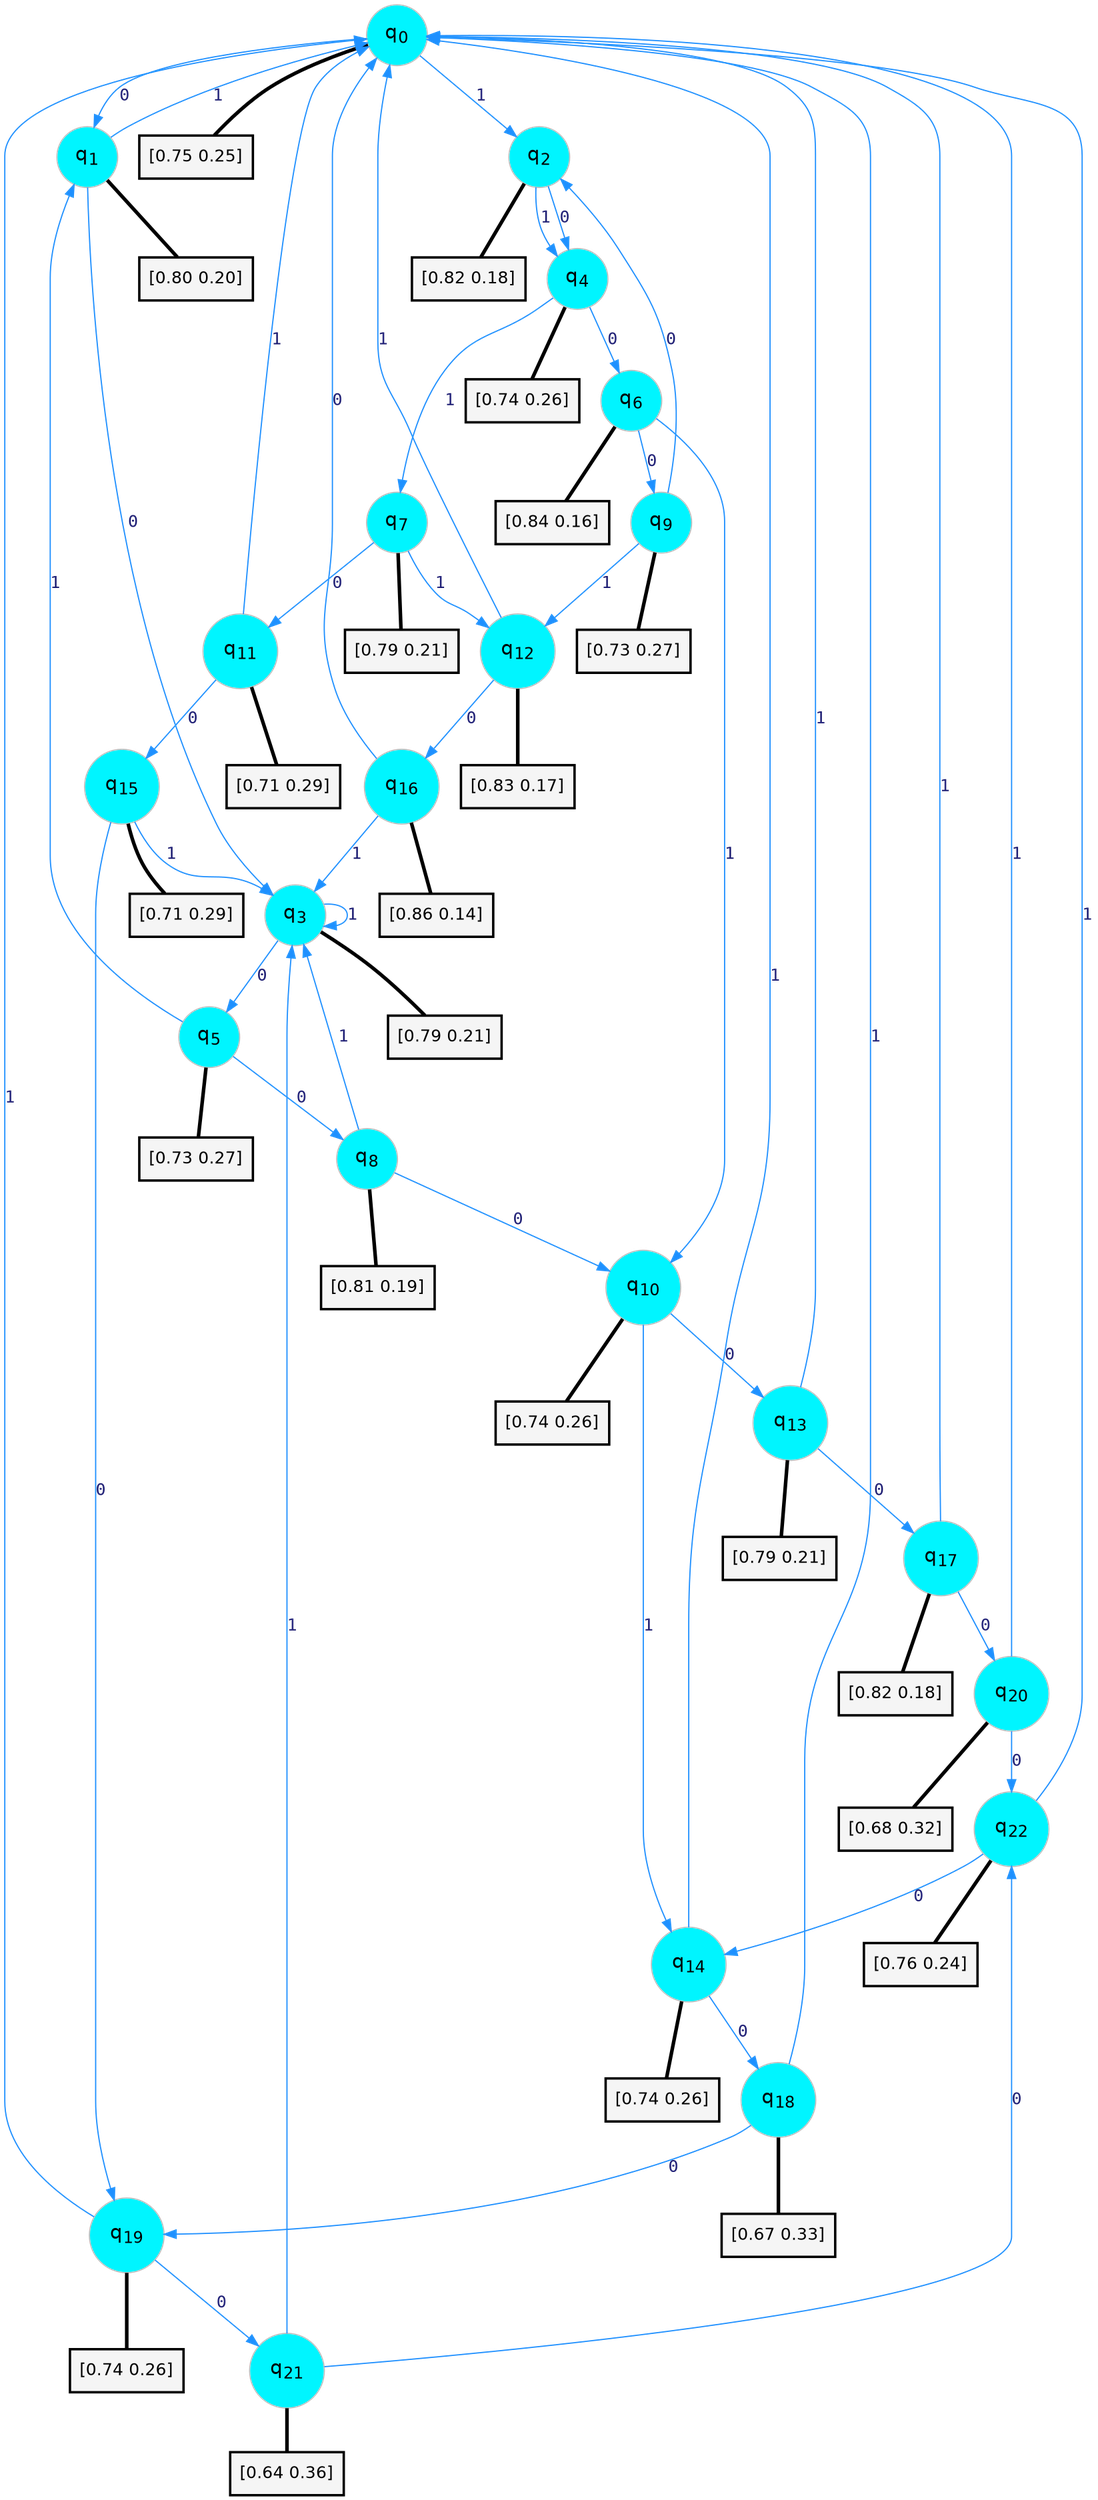 digraph G {
graph [
bgcolor=transparent, dpi=300, rankdir=TD, size="40,25"];
node [
color=gray, fillcolor=turquoise1, fontcolor=black, fontname=Helvetica, fontsize=16, fontweight=bold, shape=circle, style=filled];
edge [
arrowsize=1, color=dodgerblue1, fontcolor=midnightblue, fontname=courier, fontweight=bold, penwidth=1, style=solid, weight=20];
0[label=<q<SUB>0</SUB>>];
1[label=<q<SUB>1</SUB>>];
2[label=<q<SUB>2</SUB>>];
3[label=<q<SUB>3</SUB>>];
4[label=<q<SUB>4</SUB>>];
5[label=<q<SUB>5</SUB>>];
6[label=<q<SUB>6</SUB>>];
7[label=<q<SUB>7</SUB>>];
8[label=<q<SUB>8</SUB>>];
9[label=<q<SUB>9</SUB>>];
10[label=<q<SUB>10</SUB>>];
11[label=<q<SUB>11</SUB>>];
12[label=<q<SUB>12</SUB>>];
13[label=<q<SUB>13</SUB>>];
14[label=<q<SUB>14</SUB>>];
15[label=<q<SUB>15</SUB>>];
16[label=<q<SUB>16</SUB>>];
17[label=<q<SUB>17</SUB>>];
18[label=<q<SUB>18</SUB>>];
19[label=<q<SUB>19</SUB>>];
20[label=<q<SUB>20</SUB>>];
21[label=<q<SUB>21</SUB>>];
22[label=<q<SUB>22</SUB>>];
23[label="[0.75 0.25]", shape=box,fontcolor=black, fontname=Helvetica, fontsize=14, penwidth=2, fillcolor=whitesmoke,color=black];
24[label="[0.80 0.20]", shape=box,fontcolor=black, fontname=Helvetica, fontsize=14, penwidth=2, fillcolor=whitesmoke,color=black];
25[label="[0.82 0.18]", shape=box,fontcolor=black, fontname=Helvetica, fontsize=14, penwidth=2, fillcolor=whitesmoke,color=black];
26[label="[0.79 0.21]", shape=box,fontcolor=black, fontname=Helvetica, fontsize=14, penwidth=2, fillcolor=whitesmoke,color=black];
27[label="[0.74 0.26]", shape=box,fontcolor=black, fontname=Helvetica, fontsize=14, penwidth=2, fillcolor=whitesmoke,color=black];
28[label="[0.73 0.27]", shape=box,fontcolor=black, fontname=Helvetica, fontsize=14, penwidth=2, fillcolor=whitesmoke,color=black];
29[label="[0.84 0.16]", shape=box,fontcolor=black, fontname=Helvetica, fontsize=14, penwidth=2, fillcolor=whitesmoke,color=black];
30[label="[0.79 0.21]", shape=box,fontcolor=black, fontname=Helvetica, fontsize=14, penwidth=2, fillcolor=whitesmoke,color=black];
31[label="[0.81 0.19]", shape=box,fontcolor=black, fontname=Helvetica, fontsize=14, penwidth=2, fillcolor=whitesmoke,color=black];
32[label="[0.73 0.27]", shape=box,fontcolor=black, fontname=Helvetica, fontsize=14, penwidth=2, fillcolor=whitesmoke,color=black];
33[label="[0.74 0.26]", shape=box,fontcolor=black, fontname=Helvetica, fontsize=14, penwidth=2, fillcolor=whitesmoke,color=black];
34[label="[0.71 0.29]", shape=box,fontcolor=black, fontname=Helvetica, fontsize=14, penwidth=2, fillcolor=whitesmoke,color=black];
35[label="[0.83 0.17]", shape=box,fontcolor=black, fontname=Helvetica, fontsize=14, penwidth=2, fillcolor=whitesmoke,color=black];
36[label="[0.79 0.21]", shape=box,fontcolor=black, fontname=Helvetica, fontsize=14, penwidth=2, fillcolor=whitesmoke,color=black];
37[label="[0.74 0.26]", shape=box,fontcolor=black, fontname=Helvetica, fontsize=14, penwidth=2, fillcolor=whitesmoke,color=black];
38[label="[0.71 0.29]", shape=box,fontcolor=black, fontname=Helvetica, fontsize=14, penwidth=2, fillcolor=whitesmoke,color=black];
39[label="[0.86 0.14]", shape=box,fontcolor=black, fontname=Helvetica, fontsize=14, penwidth=2, fillcolor=whitesmoke,color=black];
40[label="[0.82 0.18]", shape=box,fontcolor=black, fontname=Helvetica, fontsize=14, penwidth=2, fillcolor=whitesmoke,color=black];
41[label="[0.67 0.33]", shape=box,fontcolor=black, fontname=Helvetica, fontsize=14, penwidth=2, fillcolor=whitesmoke,color=black];
42[label="[0.74 0.26]", shape=box,fontcolor=black, fontname=Helvetica, fontsize=14, penwidth=2, fillcolor=whitesmoke,color=black];
43[label="[0.68 0.32]", shape=box,fontcolor=black, fontname=Helvetica, fontsize=14, penwidth=2, fillcolor=whitesmoke,color=black];
44[label="[0.64 0.36]", shape=box,fontcolor=black, fontname=Helvetica, fontsize=14, penwidth=2, fillcolor=whitesmoke,color=black];
45[label="[0.76 0.24]", shape=box,fontcolor=black, fontname=Helvetica, fontsize=14, penwidth=2, fillcolor=whitesmoke,color=black];
0->1 [label=0];
0->2 [label=1];
0->23 [arrowhead=none, penwidth=3,color=black];
1->3 [label=0];
1->0 [label=1];
1->24 [arrowhead=none, penwidth=3,color=black];
2->4 [label=0];
2->4 [label=1];
2->25 [arrowhead=none, penwidth=3,color=black];
3->5 [label=0];
3->3 [label=1];
3->26 [arrowhead=none, penwidth=3,color=black];
4->6 [label=0];
4->7 [label=1];
4->27 [arrowhead=none, penwidth=3,color=black];
5->8 [label=0];
5->1 [label=1];
5->28 [arrowhead=none, penwidth=3,color=black];
6->9 [label=0];
6->10 [label=1];
6->29 [arrowhead=none, penwidth=3,color=black];
7->11 [label=0];
7->12 [label=1];
7->30 [arrowhead=none, penwidth=3,color=black];
8->10 [label=0];
8->3 [label=1];
8->31 [arrowhead=none, penwidth=3,color=black];
9->2 [label=0];
9->12 [label=1];
9->32 [arrowhead=none, penwidth=3,color=black];
10->13 [label=0];
10->14 [label=1];
10->33 [arrowhead=none, penwidth=3,color=black];
11->15 [label=0];
11->0 [label=1];
11->34 [arrowhead=none, penwidth=3,color=black];
12->16 [label=0];
12->0 [label=1];
12->35 [arrowhead=none, penwidth=3,color=black];
13->17 [label=0];
13->0 [label=1];
13->36 [arrowhead=none, penwidth=3,color=black];
14->18 [label=0];
14->0 [label=1];
14->37 [arrowhead=none, penwidth=3,color=black];
15->19 [label=0];
15->3 [label=1];
15->38 [arrowhead=none, penwidth=3,color=black];
16->0 [label=0];
16->3 [label=1];
16->39 [arrowhead=none, penwidth=3,color=black];
17->20 [label=0];
17->0 [label=1];
17->40 [arrowhead=none, penwidth=3,color=black];
18->19 [label=0];
18->0 [label=1];
18->41 [arrowhead=none, penwidth=3,color=black];
19->21 [label=0];
19->0 [label=1];
19->42 [arrowhead=none, penwidth=3,color=black];
20->22 [label=0];
20->0 [label=1];
20->43 [arrowhead=none, penwidth=3,color=black];
21->22 [label=0];
21->3 [label=1];
21->44 [arrowhead=none, penwidth=3,color=black];
22->14 [label=0];
22->0 [label=1];
22->45 [arrowhead=none, penwidth=3,color=black];
}
